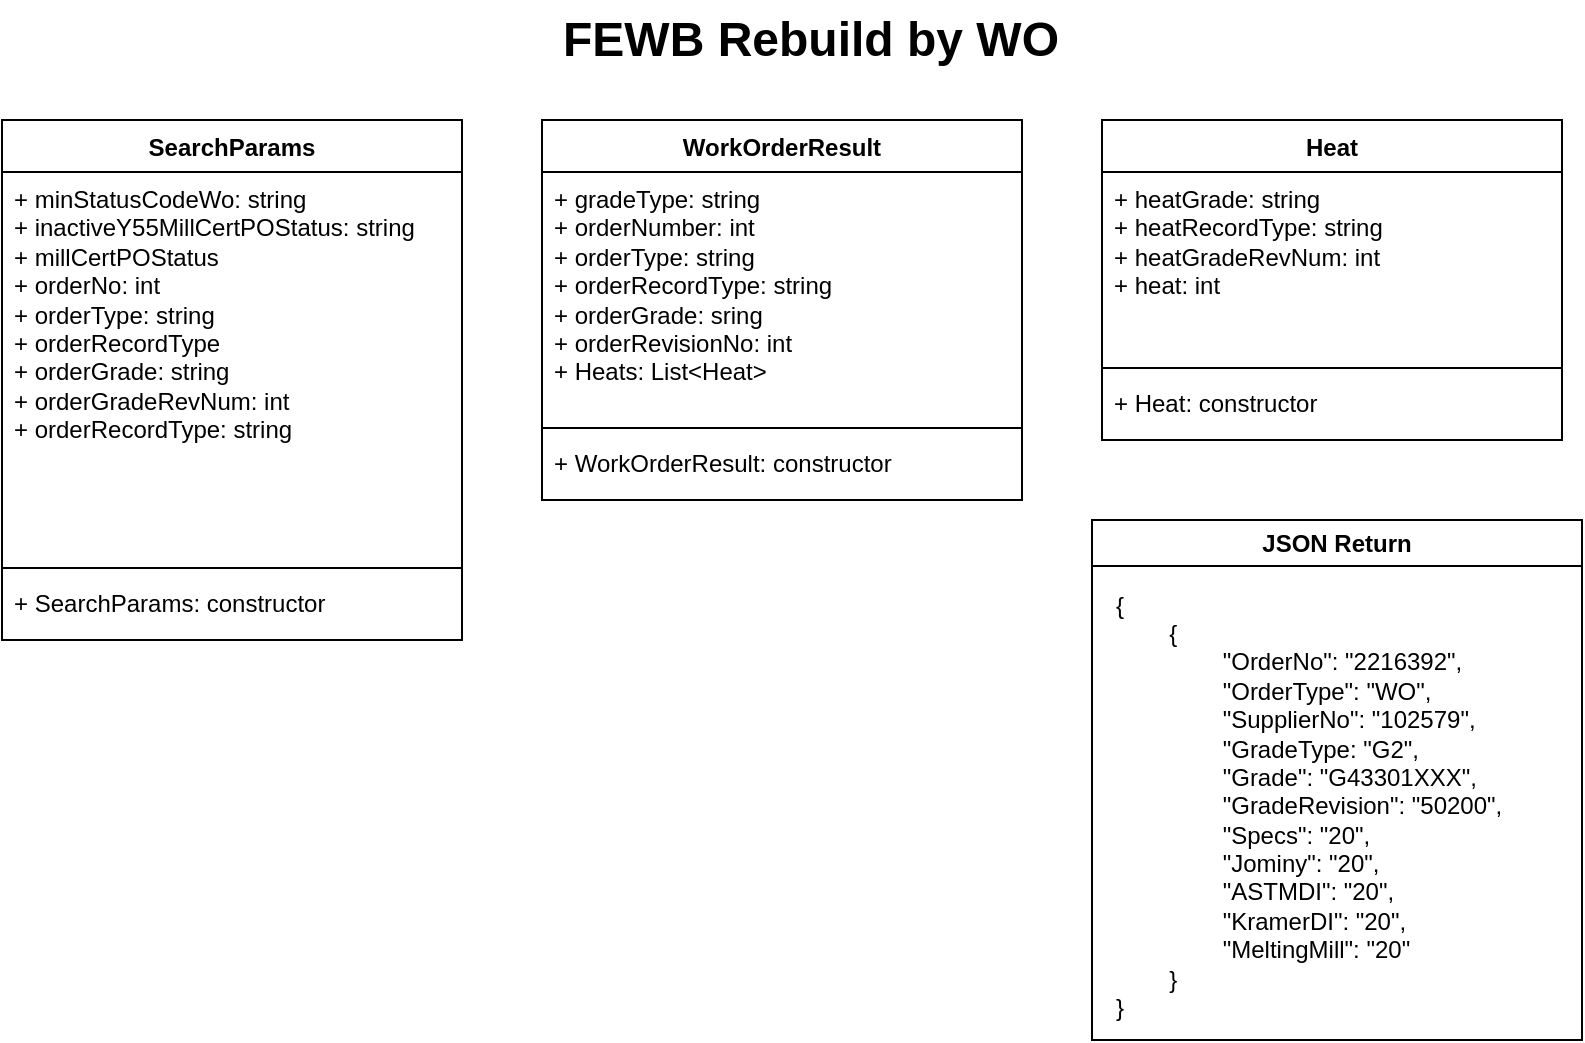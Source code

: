<mxfile version="21.6.5" type="github">
  <diagram id="C5RBs43oDa-KdzZeNtuy" name="Page-1">
    <mxGraphModel dx="1434" dy="796" grid="1" gridSize="10" guides="1" tooltips="1" connect="1" arrows="1" fold="1" page="1" pageScale="1" pageWidth="827" pageHeight="1169" math="0" shadow="0">
      <root>
        <mxCell id="WIyWlLk6GJQsqaUBKTNV-0" />
        <mxCell id="WIyWlLk6GJQsqaUBKTNV-1" parent="WIyWlLk6GJQsqaUBKTNV-0" />
        <mxCell id="89uMXsv4ONSeUEbtRjta-0" value="SearchParams" style="swimlane;fontStyle=1;align=center;verticalAlign=top;childLayout=stackLayout;horizontal=1;startSize=26;horizontalStack=0;resizeParent=1;resizeParentMax=0;resizeLast=0;collapsible=1;marginBottom=0;whiteSpace=wrap;html=1;" vertex="1" parent="WIyWlLk6GJQsqaUBKTNV-1">
          <mxGeometry x="10" y="80" width="230" height="260" as="geometry" />
        </mxCell>
        <mxCell id="89uMXsv4ONSeUEbtRjta-1" value="+ minStatusCodeWo: string&lt;br&gt;+ inactiveY55MillCertPOStatus: string&lt;br&gt;+ millCertPOStatus&lt;br&gt;+ orderNo: int&lt;br&gt;+ orderType: string&lt;br&gt;+ orderRecordType&lt;br&gt;+ orderGrade: string&lt;br&gt;+ orderGradeRevNum: int&lt;br&gt;+ orderRecordType: string&lt;br&gt;" style="text;strokeColor=none;fillColor=none;align=left;verticalAlign=top;spacingLeft=4;spacingRight=4;overflow=hidden;rotatable=0;points=[[0,0.5],[1,0.5]];portConstraint=eastwest;whiteSpace=wrap;html=1;" vertex="1" parent="89uMXsv4ONSeUEbtRjta-0">
          <mxGeometry y="26" width="230" height="194" as="geometry" />
        </mxCell>
        <mxCell id="89uMXsv4ONSeUEbtRjta-2" value="" style="line;strokeWidth=1;fillColor=none;align=left;verticalAlign=middle;spacingTop=-1;spacingLeft=3;spacingRight=3;rotatable=0;labelPosition=right;points=[];portConstraint=eastwest;strokeColor=inherit;" vertex="1" parent="89uMXsv4ONSeUEbtRjta-0">
          <mxGeometry y="220" width="230" height="8" as="geometry" />
        </mxCell>
        <mxCell id="89uMXsv4ONSeUEbtRjta-3" value="+&amp;nbsp;SearchParams: constructor" style="text;strokeColor=none;fillColor=none;align=left;verticalAlign=top;spacingLeft=4;spacingRight=4;overflow=hidden;rotatable=0;points=[[0,0.5],[1,0.5]];portConstraint=eastwest;whiteSpace=wrap;html=1;" vertex="1" parent="89uMXsv4ONSeUEbtRjta-0">
          <mxGeometry y="228" width="230" height="32" as="geometry" />
        </mxCell>
        <mxCell id="89uMXsv4ONSeUEbtRjta-4" value="FEWB Rebuild by WO" style="text;strokeColor=none;fillColor=none;html=1;fontSize=24;fontStyle=1;verticalAlign=middle;align=center;" vertex="1" parent="WIyWlLk6GJQsqaUBKTNV-1">
          <mxGeometry x="364" y="20" width="100" height="40" as="geometry" />
        </mxCell>
        <mxCell id="89uMXsv4ONSeUEbtRjta-5" value="WorkOrderResult" style="swimlane;fontStyle=1;align=center;verticalAlign=top;childLayout=stackLayout;horizontal=1;startSize=26;horizontalStack=0;resizeParent=1;resizeParentMax=0;resizeLast=0;collapsible=1;marginBottom=0;whiteSpace=wrap;html=1;" vertex="1" parent="WIyWlLk6GJQsqaUBKTNV-1">
          <mxGeometry x="280" y="80" width="240" height="190" as="geometry" />
        </mxCell>
        <mxCell id="89uMXsv4ONSeUEbtRjta-6" value="+ gradeType: string&lt;br&gt;+ orderNumber: int&lt;br&gt;+ orderType: string&lt;br&gt;+ orderRecordType: string&lt;br&gt;+ orderGrade: sring&lt;br&gt;+ orderRevisionNo: int&lt;br&gt;+ Heats: List&amp;lt;Heat&amp;gt;" style="text;strokeColor=none;fillColor=none;align=left;verticalAlign=top;spacingLeft=4;spacingRight=4;overflow=hidden;rotatable=0;points=[[0,0.5],[1,0.5]];portConstraint=eastwest;whiteSpace=wrap;html=1;" vertex="1" parent="89uMXsv4ONSeUEbtRjta-5">
          <mxGeometry y="26" width="240" height="124" as="geometry" />
        </mxCell>
        <mxCell id="89uMXsv4ONSeUEbtRjta-7" value="" style="line;strokeWidth=1;fillColor=none;align=left;verticalAlign=middle;spacingTop=-1;spacingLeft=3;spacingRight=3;rotatable=0;labelPosition=right;points=[];portConstraint=eastwest;strokeColor=inherit;" vertex="1" parent="89uMXsv4ONSeUEbtRjta-5">
          <mxGeometry y="150" width="240" height="8" as="geometry" />
        </mxCell>
        <mxCell id="89uMXsv4ONSeUEbtRjta-8" value="+ WorkOrderResult: constructor" style="text;strokeColor=none;fillColor=none;align=left;verticalAlign=top;spacingLeft=4;spacingRight=4;overflow=hidden;rotatable=0;points=[[0,0.5],[1,0.5]];portConstraint=eastwest;whiteSpace=wrap;html=1;" vertex="1" parent="89uMXsv4ONSeUEbtRjta-5">
          <mxGeometry y="158" width="240" height="32" as="geometry" />
        </mxCell>
        <mxCell id="89uMXsv4ONSeUEbtRjta-9" value="Heat" style="swimlane;fontStyle=1;align=center;verticalAlign=top;childLayout=stackLayout;horizontal=1;startSize=26;horizontalStack=0;resizeParent=1;resizeParentMax=0;resizeLast=0;collapsible=1;marginBottom=0;whiteSpace=wrap;html=1;" vertex="1" parent="WIyWlLk6GJQsqaUBKTNV-1">
          <mxGeometry x="560" y="80" width="230" height="160" as="geometry" />
        </mxCell>
        <mxCell id="89uMXsv4ONSeUEbtRjta-10" value="+ heatGrade: string&lt;br style=&quot;border-color: var(--border-color);&quot;&gt;+ heatRecordType: string&lt;br style=&quot;border-color: var(--border-color);&quot;&gt;+ heatGradeRevNum: int&lt;br style=&quot;border-color: var(--border-color);&quot;&gt;+ heat: int" style="text;strokeColor=none;fillColor=none;align=left;verticalAlign=top;spacingLeft=4;spacingRight=4;overflow=hidden;rotatable=0;points=[[0,0.5],[1,0.5]];portConstraint=eastwest;whiteSpace=wrap;html=1;" vertex="1" parent="89uMXsv4ONSeUEbtRjta-9">
          <mxGeometry y="26" width="230" height="94" as="geometry" />
        </mxCell>
        <mxCell id="89uMXsv4ONSeUEbtRjta-11" value="" style="line;strokeWidth=1;fillColor=none;align=left;verticalAlign=middle;spacingTop=-1;spacingLeft=3;spacingRight=3;rotatable=0;labelPosition=right;points=[];portConstraint=eastwest;strokeColor=inherit;" vertex="1" parent="89uMXsv4ONSeUEbtRjta-9">
          <mxGeometry y="120" width="230" height="8" as="geometry" />
        </mxCell>
        <mxCell id="89uMXsv4ONSeUEbtRjta-12" value="+ Heat: constructor" style="text;strokeColor=none;fillColor=none;align=left;verticalAlign=top;spacingLeft=4;spacingRight=4;overflow=hidden;rotatable=0;points=[[0,0.5],[1,0.5]];portConstraint=eastwest;whiteSpace=wrap;html=1;" vertex="1" parent="89uMXsv4ONSeUEbtRjta-9">
          <mxGeometry y="128" width="230" height="32" as="geometry" />
        </mxCell>
        <mxCell id="89uMXsv4ONSeUEbtRjta-17" value="JSON Return" style="swimlane;whiteSpace=wrap;html=1;" vertex="1" parent="WIyWlLk6GJQsqaUBKTNV-1">
          <mxGeometry x="555" y="280" width="245" height="260" as="geometry" />
        </mxCell>
        <mxCell id="89uMXsv4ONSeUEbtRjta-18" value="{&lt;br&gt;&lt;span style=&quot;white-space: pre;&quot;&gt;&#x9;&lt;/span&gt;{&lt;br&gt;&lt;span style=&quot;white-space: pre;&quot;&gt;&#x9;&lt;span style=&quot;white-space: pre;&quot;&gt;&#x9;&lt;/span&gt;&quot;O&lt;/span&gt;rderNo&quot;: &quot;2216392&quot;,&lt;br&gt;&lt;div style=&quot;&quot;&gt;&lt;span style=&quot;white-space-collapse: preserve; background-color: initial;&quot;&gt;&#x9;&lt;/span&gt;&lt;span style=&quot;white-space-collapse: preserve; background-color: initial;&quot;&gt;&#x9;&lt;/span&gt;&quot;OrderType&quot;: &quot;WO&quot;,&lt;/div&gt;&lt;div style=&quot;&quot;&gt;&lt;span style=&quot;white-space: pre;&quot;&gt;&#x9;&lt;/span&gt;&lt;span style=&quot;white-space: pre;&quot;&gt;&#x9;&lt;/span&gt;&quot;SupplierNo&quot;: &quot;102579&quot;,&lt;br&gt;&lt;/div&gt;&lt;div style=&quot;&quot;&gt;&lt;span style=&quot;white-space: pre;&quot;&gt;&#x9;&lt;/span&gt;&lt;span style=&quot;white-space: pre;&quot;&gt;&#x9;&lt;/span&gt;&quot;GradeType: &quot;G2&quot;,&lt;br&gt;&lt;/div&gt;&lt;div style=&quot;&quot;&gt;&lt;span style=&quot;white-space: pre;&quot;&gt;&#x9;&lt;/span&gt;&lt;span style=&quot;white-space: pre;&quot;&gt;&#x9;&lt;/span&gt;&quot;Grade&quot;: &quot;G43301XXX&quot;,&lt;br&gt;&lt;/div&gt;&lt;div style=&quot;&quot;&gt;&lt;span style=&quot;white-space: pre;&quot;&gt;&#x9;&lt;/span&gt;&lt;span style=&quot;white-space: pre;&quot;&gt;&#x9;&lt;/span&gt;&quot;GradeRevision&quot;: &quot;50200&quot;,&lt;br&gt;&lt;/div&gt;&lt;div style=&quot;&quot;&gt;&lt;span style=&quot;white-space: pre;&quot;&gt;&#x9;&lt;/span&gt;&lt;span style=&quot;white-space: pre;&quot;&gt;&#x9;&lt;/span&gt;&quot;Specs&quot;: &quot;20&quot;,&lt;br&gt;&lt;/div&gt;&lt;div style=&quot;&quot;&gt;&lt;span style=&quot;white-space: pre;&quot;&gt;&#x9;&lt;/span&gt;&lt;span style=&quot;white-space: pre;&quot;&gt;&#x9;&lt;/span&gt;&quot;Jominy&quot;: &quot;20&quot;,&lt;br&gt;&lt;/div&gt;&lt;div style=&quot;&quot;&gt;&lt;span style=&quot;white-space: pre;&quot;&gt;&#x9;&lt;/span&gt;&lt;span style=&quot;white-space: pre;&quot;&gt;&#x9;&lt;/span&gt;&quot;ASTMDI&quot;: &quot;20&quot;,&lt;br&gt;&lt;/div&gt;&lt;div style=&quot;&quot;&gt;&lt;span style=&quot;white-space: pre;&quot;&gt;&#x9;&lt;/span&gt;&lt;span style=&quot;white-space: pre;&quot;&gt;&#x9;&lt;/span&gt;&quot;KramerDI&quot;: &quot;20&quot;,&lt;br&gt;&lt;/div&gt;&lt;div style=&quot;&quot;&gt;&lt;span style=&quot;white-space: pre;&quot;&gt;&#x9;&lt;/span&gt;&lt;span style=&quot;white-space: pre;&quot;&gt;&#x9;&lt;/span&gt;&quot;MeltingMill&quot;: &quot;20&quot;&lt;/div&gt;&lt;span style=&quot;white-space: pre;&quot;&gt;&#x9;&lt;/span&gt;}&lt;br&gt;}" style="text;html=1;align=left;verticalAlign=middle;resizable=0;points=[];autosize=1;strokeColor=none;fillColor=none;" vertex="1" parent="89uMXsv4ONSeUEbtRjta-17">
          <mxGeometry x="10" y="28" width="220" height="230" as="geometry" />
        </mxCell>
      </root>
    </mxGraphModel>
  </diagram>
</mxfile>
